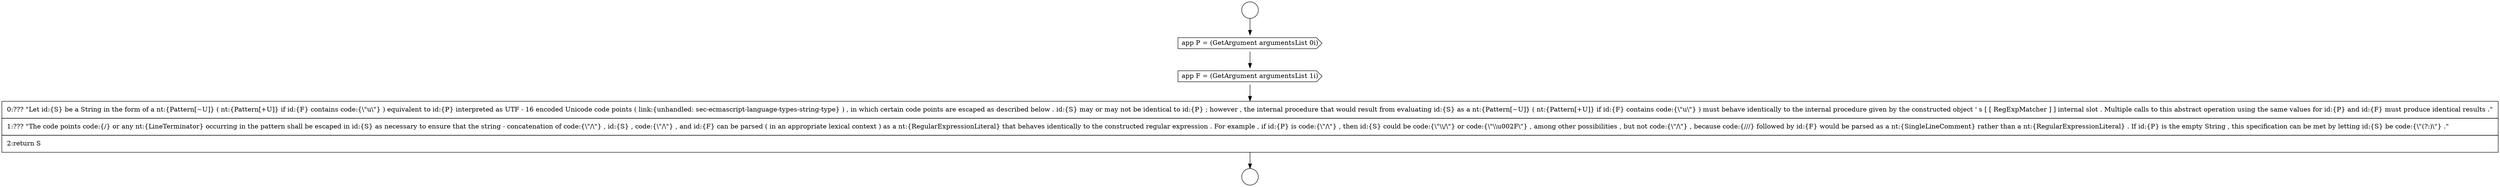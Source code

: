 digraph {
  node13906 [shape=circle label=" " color="black" fillcolor="white" style=filled]
  node13910 [shape=none, margin=0, label=<<font color="black">
    <table border="0" cellborder="1" cellspacing="0" cellpadding="10">
      <tr><td align="left">0:??? &quot;Let id:{S} be a String in the form of a nt:{Pattern[~U]} ( nt:{Pattern[+U]} if id:{F} contains code:{\&quot;u\&quot;} ) equivalent to id:{P} interpreted as UTF - 16 encoded Unicode code points ( link:{unhandled: sec-ecmascript-language-types-string-type} ) , in which certain code points are escaped as described below . id:{S} may or may not be identical to id:{P} ; however , the internal procedure that would result from evaluating id:{S} as a nt:{Pattern[~U]} ( nt:{Pattern[+U]} if id:{F} contains code:{\&quot;u\&quot;} ) must behave identically to the internal procedure given by the constructed object ' s [ [ RegExpMatcher ] ] internal slot . Multiple calls to this abstract operation using the same values for id:{P} and id:{F} must produce identical results .&quot;</td></tr>
      <tr><td align="left">1:??? &quot;The code points code:{/} or any nt:{LineTerminator} occurring in the pattern shall be escaped in id:{S} as necessary to ensure that the string - concatenation of code:{\&quot;/\&quot;} , id:{S} , code:{\&quot;/\&quot;} , and id:{F} can be parsed ( in an appropriate lexical context ) as a nt:{RegularExpressionLiteral} that behaves identically to the constructed regular expression . For example , if id:{P} is code:{\&quot;/\&quot;} , then id:{S} could be code:{\&quot;\\\\/\&quot;} or code:{\&quot;\\\\u002F\&quot;} , among other possibilities , but not code:{\&quot;/\&quot;} , because code:{///} followed by id:{F} would be parsed as a nt:{SingleLineComment} rather than a nt:{RegularExpressionLiteral} . If id:{P} is the empty String , this specification can be met by letting id:{S} be code:{\&quot;(?:)\&quot;} .&quot;</td></tr>
      <tr><td align="left">2:return S</td></tr>
    </table>
  </font>> color="black" fillcolor="white" style=filled]
  node13907 [shape=circle label=" " color="black" fillcolor="white" style=filled]
  node13908 [shape=cds, label=<<font color="black">app P = (GetArgument argumentsList 0i)</font>> color="black" fillcolor="white" style=filled]
  node13909 [shape=cds, label=<<font color="black">app F = (GetArgument argumentsList 1i)</font>> color="black" fillcolor="white" style=filled]
  node13906 -> node13908 [ color="black"]
  node13908 -> node13909 [ color="black"]
  node13909 -> node13910 [ color="black"]
  node13910 -> node13907 [ color="black"]
}
